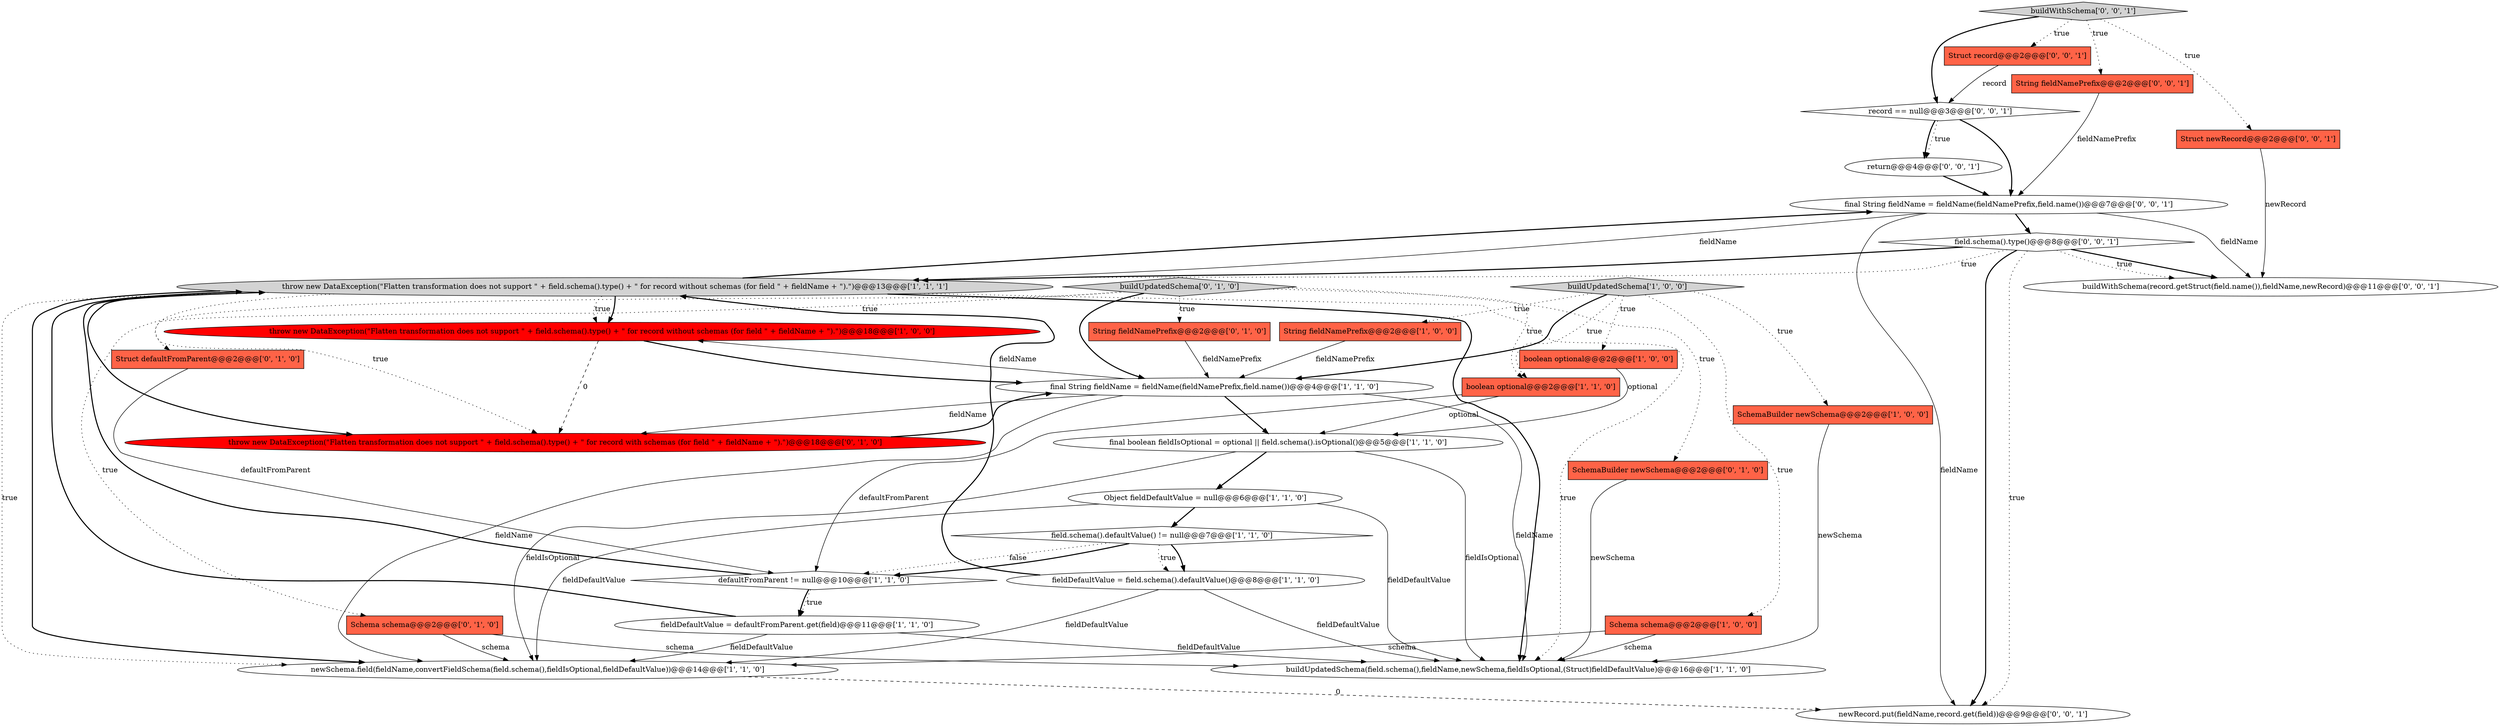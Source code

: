 digraph {
32 [style = filled, label = "String fieldNamePrefix@@@2@@@['0', '0', '1']", fillcolor = tomato, shape = box image = "AAA0AAABBB3BBB"];
4 [style = filled, label = "final boolean fieldIsOptional = optional || field.schema().isOptional()@@@5@@@['1', '1', '0']", fillcolor = white, shape = ellipse image = "AAA0AAABBB1BBB"];
6 [style = filled, label = "throw new DataException(\"Flatten transformation does not support \" + field.schema().type() + \" for record without schemas (for field \" + fieldName + \").\")@@@18@@@['1', '0', '0']", fillcolor = red, shape = ellipse image = "AAA1AAABBB1BBB"];
31 [style = filled, label = "return@@@4@@@['0', '0', '1']", fillcolor = white, shape = ellipse image = "AAA0AAABBB3BBB"];
9 [style = filled, label = "boolean optional@@@2@@@['1', '0', '0']", fillcolor = tomato, shape = box image = "AAA0AAABBB1BBB"];
18 [style = filled, label = "Schema schema@@@2@@@['0', '1', '0']", fillcolor = tomato, shape = box image = "AAA0AAABBB2BBB"];
22 [style = filled, label = "buildUpdatedSchema['0', '1', '0']", fillcolor = lightgray, shape = diamond image = "AAA0AAABBB2BBB"];
25 [style = filled, label = "field.schema().type()@@@8@@@['0', '0', '1']", fillcolor = white, shape = diamond image = "AAA0AAABBB3BBB"];
27 [style = filled, label = "newRecord.put(fieldName,record.get(field))@@@9@@@['0', '0', '1']", fillcolor = white, shape = ellipse image = "AAA0AAABBB3BBB"];
13 [style = filled, label = "fieldDefaultValue = field.schema().defaultValue()@@@8@@@['1', '1', '0']", fillcolor = white, shape = ellipse image = "AAA0AAABBB1BBB"];
10 [style = filled, label = "buildUpdatedSchema['1', '0', '0']", fillcolor = lightgray, shape = diamond image = "AAA0AAABBB1BBB"];
17 [style = filled, label = "Struct defaultFromParent@@@2@@@['0', '1', '0']", fillcolor = tomato, shape = box image = "AAA0AAABBB2BBB"];
7 [style = filled, label = "Object fieldDefaultValue = null@@@6@@@['1', '1', '0']", fillcolor = white, shape = ellipse image = "AAA0AAABBB1BBB"];
28 [style = filled, label = "final String fieldName = fieldName(fieldNamePrefix,field.name())@@@7@@@['0', '0', '1']", fillcolor = white, shape = ellipse image = "AAA0AAABBB3BBB"];
2 [style = filled, label = "buildUpdatedSchema(field.schema(),fieldName,newSchema,fieldIsOptional,(Struct)fieldDefaultValue)@@@16@@@['1', '1', '0']", fillcolor = white, shape = ellipse image = "AAA0AAABBB1BBB"];
0 [style = filled, label = "defaultFromParent != null@@@10@@@['1', '1', '0']", fillcolor = white, shape = diamond image = "AAA0AAABBB1BBB"];
26 [style = filled, label = "buildWithSchema['0', '0', '1']", fillcolor = lightgray, shape = diamond image = "AAA0AAABBB3BBB"];
29 [style = filled, label = "buildWithSchema(record.getStruct(field.name()),fieldName,newRecord)@@@11@@@['0', '0', '1']", fillcolor = white, shape = ellipse image = "AAA0AAABBB3BBB"];
23 [style = filled, label = "Struct newRecord@@@2@@@['0', '0', '1']", fillcolor = tomato, shape = box image = "AAA0AAABBB3BBB"];
14 [style = filled, label = "newSchema.field(fieldName,convertFieldSchema(field.schema(),fieldIsOptional,fieldDefaultValue))@@@14@@@['1', '1', '0']", fillcolor = white, shape = ellipse image = "AAA0AAABBB1BBB"];
8 [style = filled, label = "fieldDefaultValue = defaultFromParent.get(field)@@@11@@@['1', '1', '0']", fillcolor = white, shape = ellipse image = "AAA0AAABBB1BBB"];
20 [style = filled, label = "String fieldNamePrefix@@@2@@@['0', '1', '0']", fillcolor = tomato, shape = box image = "AAA0AAABBB2BBB"];
30 [style = filled, label = "record == null@@@3@@@['0', '0', '1']", fillcolor = white, shape = diamond image = "AAA0AAABBB3BBB"];
19 [style = filled, label = "SchemaBuilder newSchema@@@2@@@['0', '1', '0']", fillcolor = tomato, shape = box image = "AAA0AAABBB2BBB"];
5 [style = filled, label = "SchemaBuilder newSchema@@@2@@@['1', '0', '0']", fillcolor = tomato, shape = box image = "AAA0AAABBB1BBB"];
12 [style = filled, label = "field.schema().defaultValue() != null@@@7@@@['1', '1', '0']", fillcolor = white, shape = diamond image = "AAA0AAABBB1BBB"];
11 [style = filled, label = "final String fieldName = fieldName(fieldNamePrefix,field.name())@@@4@@@['1', '1', '0']", fillcolor = white, shape = ellipse image = "AAA0AAABBB1BBB"];
15 [style = filled, label = "boolean optional@@@2@@@['1', '1', '0']", fillcolor = tomato, shape = box image = "AAA0AAABBB1BBB"];
24 [style = filled, label = "Struct record@@@2@@@['0', '0', '1']", fillcolor = tomato, shape = box image = "AAA0AAABBB3BBB"];
3 [style = filled, label = "String fieldNamePrefix@@@2@@@['1', '0', '0']", fillcolor = tomato, shape = box image = "AAA0AAABBB1BBB"];
21 [style = filled, label = "throw new DataException(\"Flatten transformation does not support \" + field.schema().type() + \" for record with schemas (for field \" + fieldName + \").\")@@@18@@@['0', '1', '0']", fillcolor = red, shape = ellipse image = "AAA1AAABBB2BBB"];
1 [style = filled, label = "Schema schema@@@2@@@['1', '0', '0']", fillcolor = tomato, shape = box image = "AAA0AAABBB1BBB"];
16 [style = filled, label = "throw new DataException(\"Flatten transformation does not support \" + field.schema().type() + \" for record without schemas (for field \" + fieldName + \").\")@@@13@@@['1', '1', '1']", fillcolor = lightgray, shape = ellipse image = "AAA0AAABBB1BBB"];
7->14 [style = solid, label="fieldDefaultValue"];
6->21 [style = dashed, label="0"];
8->16 [style = bold, label=""];
11->2 [style = solid, label="fieldName"];
0->16 [style = bold, label=""];
11->21 [style = solid, label="fieldName"];
22->19 [style = dotted, label="true"];
16->2 [style = dotted, label="true"];
22->18 [style = dotted, label="true"];
25->16 [style = dotted, label="true"];
15->4 [style = solid, label="optional"];
32->28 [style = solid, label="fieldNamePrefix"];
1->2 [style = solid, label="schema"];
7->12 [style = bold, label=""];
16->6 [style = bold, label=""];
11->4 [style = bold, label=""];
12->0 [style = dotted, label="false"];
10->3 [style = dotted, label="true"];
11->6 [style = solid, label="fieldName"];
26->23 [style = dotted, label="true"];
25->29 [style = bold, label=""];
25->29 [style = dotted, label="true"];
16->2 [style = bold, label=""];
28->16 [style = solid, label="fieldName"];
10->9 [style = dotted, label="true"];
18->2 [style = solid, label="schema"];
12->0 [style = bold, label=""];
25->16 [style = bold, label=""];
10->5 [style = dotted, label="true"];
13->16 [style = bold, label=""];
13->2 [style = solid, label="fieldDefaultValue"];
5->2 [style = solid, label="newSchema"];
1->14 [style = solid, label="schema"];
4->7 [style = bold, label=""];
14->27 [style = dashed, label="0"];
26->30 [style = bold, label=""];
4->14 [style = solid, label="fieldIsOptional"];
7->2 [style = solid, label="fieldDefaultValue"];
24->30 [style = solid, label="record"];
8->14 [style = solid, label="fieldDefaultValue"];
28->27 [style = solid, label="fieldName"];
9->4 [style = solid, label="optional"];
12->13 [style = bold, label=""];
25->27 [style = bold, label=""];
4->2 [style = solid, label="fieldIsOptional"];
12->13 [style = dotted, label="true"];
0->8 [style = dotted, label="true"];
10->11 [style = bold, label=""];
30->28 [style = bold, label=""];
22->20 [style = dotted, label="true"];
16->28 [style = bold, label=""];
21->11 [style = bold, label=""];
26->32 [style = dotted, label="true"];
30->31 [style = bold, label=""];
19->2 [style = solid, label="newSchema"];
16->21 [style = bold, label=""];
6->11 [style = bold, label=""];
26->24 [style = dotted, label="true"];
15->0 [style = solid, label="defaultFromParent"];
16->14 [style = dotted, label="true"];
0->8 [style = bold, label=""];
3->11 [style = solid, label="fieldNamePrefix"];
28->25 [style = bold, label=""];
23->29 [style = solid, label="newRecord"];
16->14 [style = bold, label=""];
16->21 [style = dotted, label="true"];
22->17 [style = dotted, label="true"];
31->28 [style = bold, label=""];
10->1 [style = dotted, label="true"];
17->0 [style = solid, label="defaultFromParent"];
8->2 [style = solid, label="fieldDefaultValue"];
20->11 [style = solid, label="fieldNamePrefix"];
13->14 [style = solid, label="fieldDefaultValue"];
25->27 [style = dotted, label="true"];
22->15 [style = dotted, label="true"];
22->11 [style = bold, label=""];
30->31 [style = dotted, label="true"];
28->29 [style = solid, label="fieldName"];
16->6 [style = dotted, label="true"];
18->14 [style = solid, label="schema"];
11->14 [style = solid, label="fieldName"];
10->15 [style = dotted, label="true"];
}
